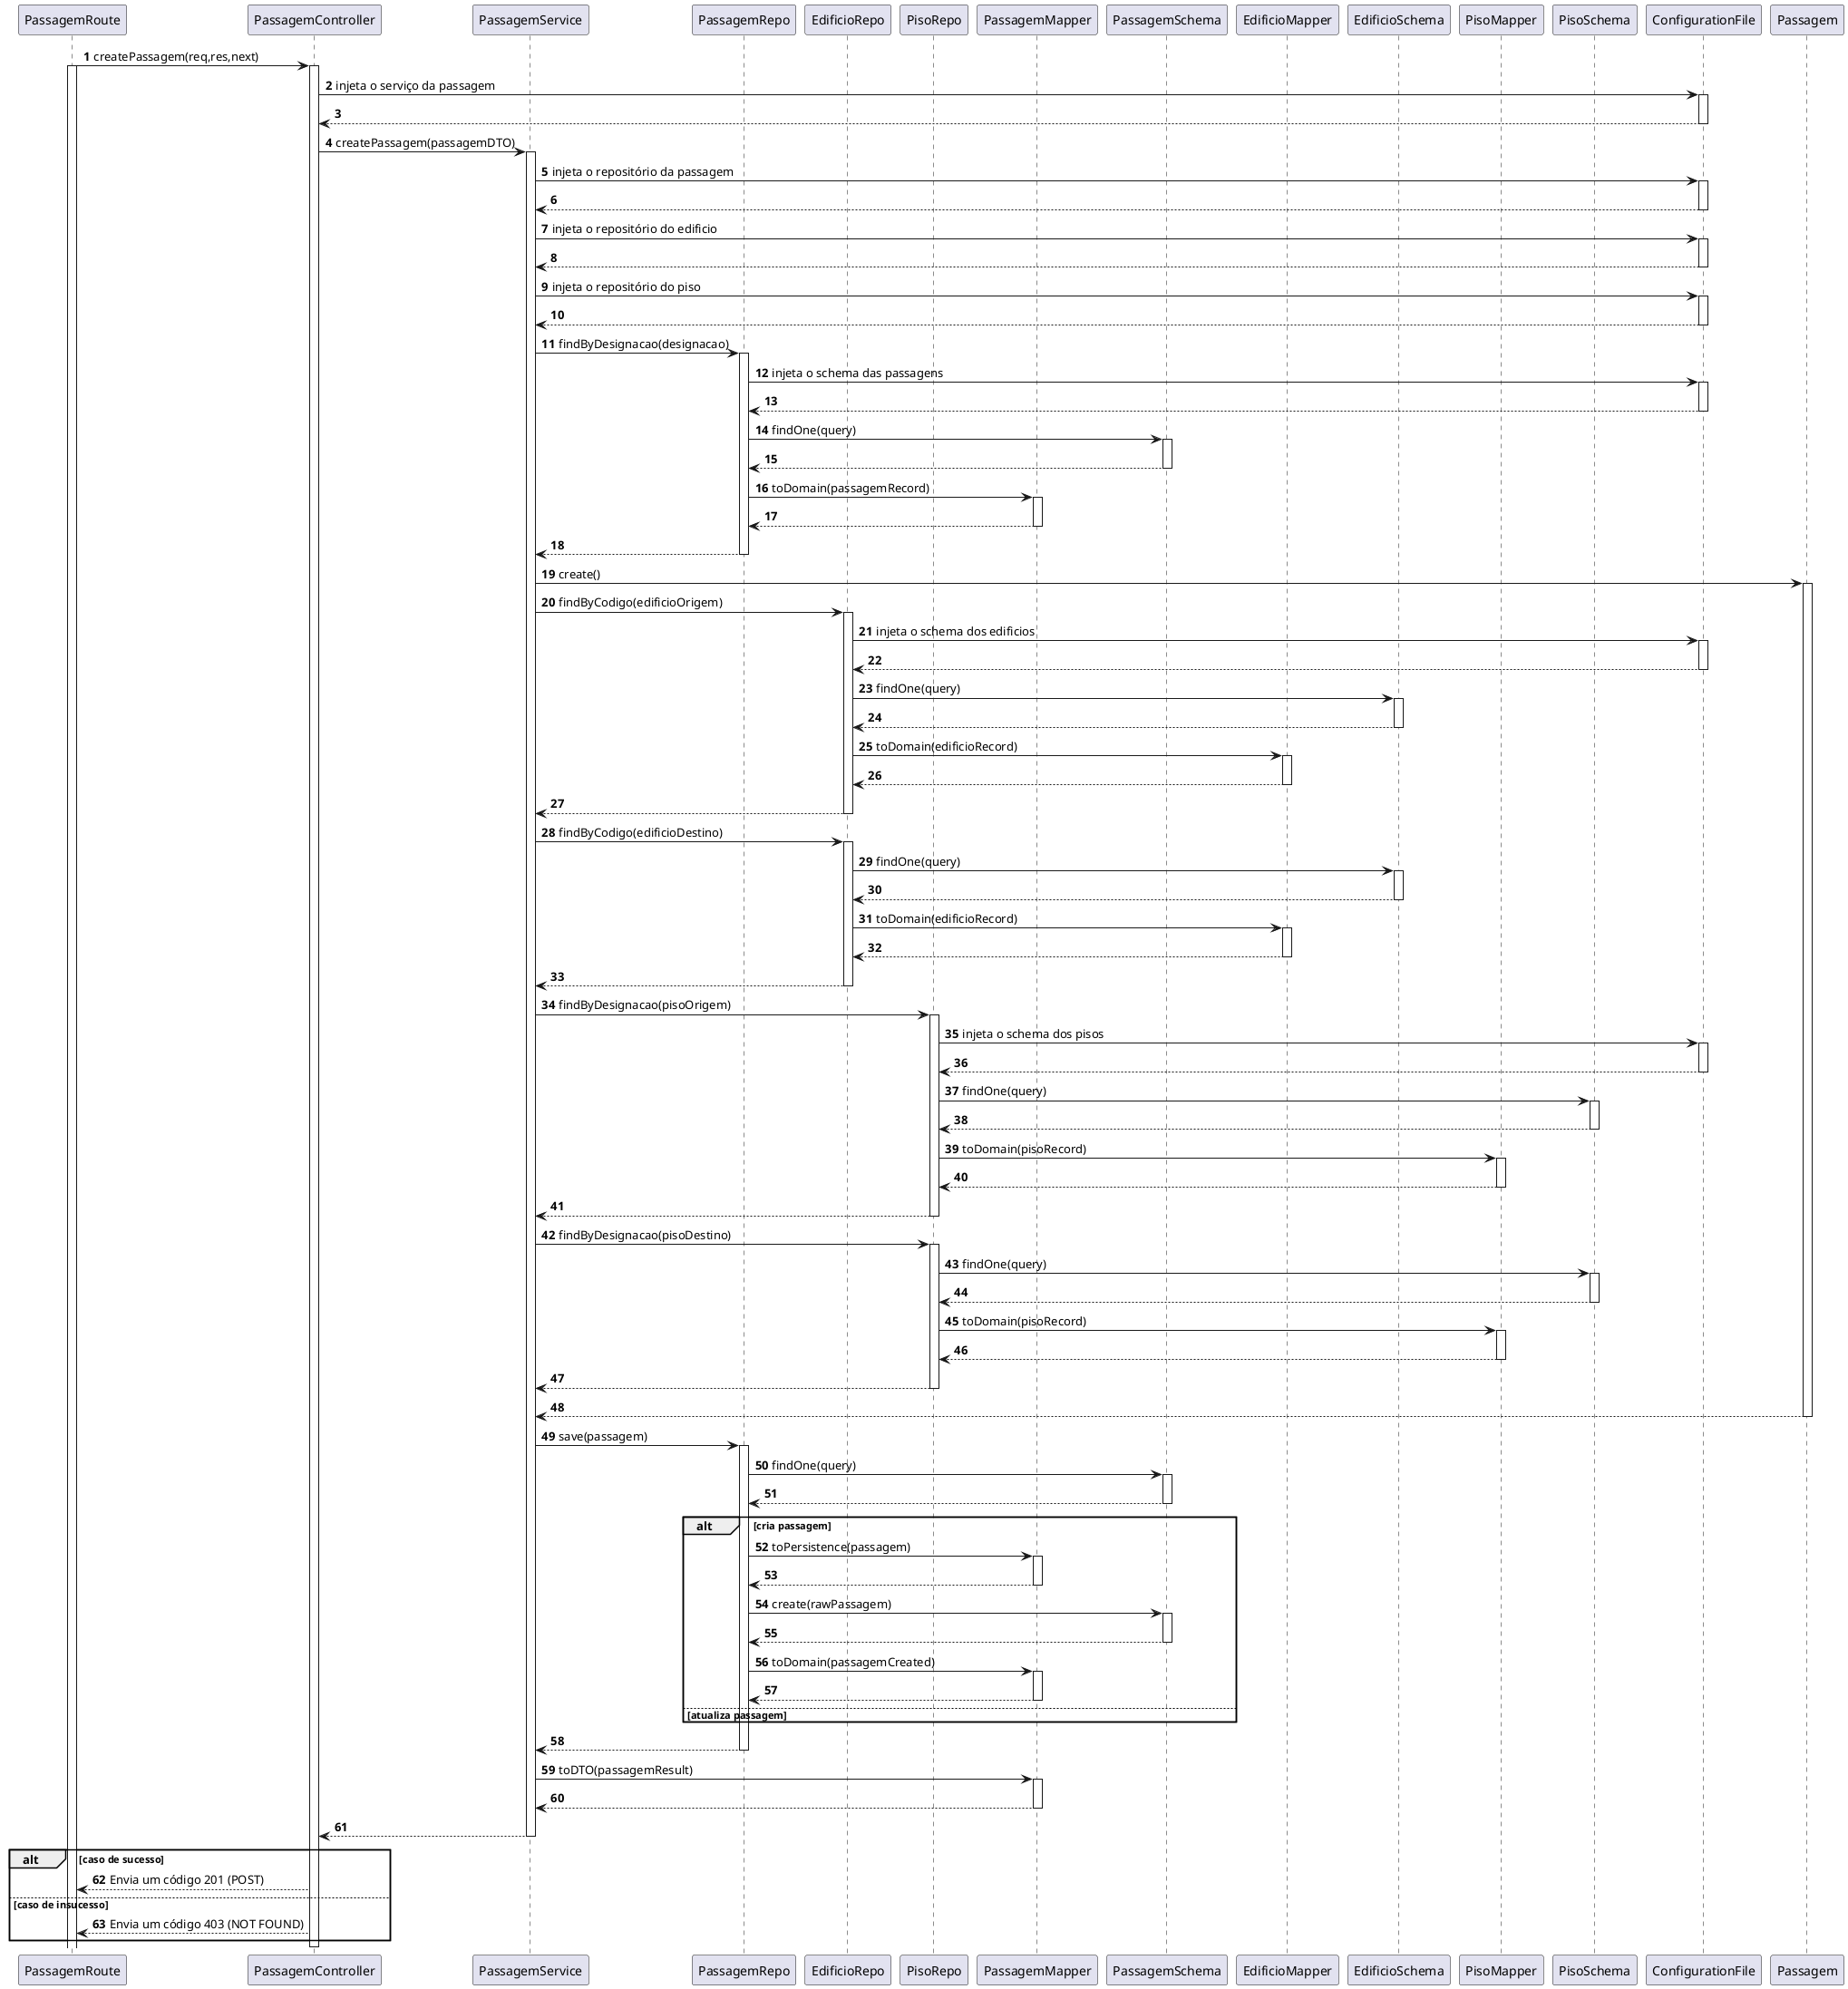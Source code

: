 @startuml sd
autonumber

participant PassagemRoute as route

participant PassagemController as ctrl

participant PassagemService as svc

participant PassagemRepo as repo

participant EdificioRepo as erepo

participant PisoRepo as prepo
participant PassagemMapper as mapper

participant PassagemSchema as schema
participant EdificioMapper as emapper

participant EdificioSchema as eschema
participant PisoMapper as pmapper

participant PisoSchema as pschema
participant ConfigurationFile as conf
participant Passagem as model


route -> ctrl++ : createPassagem(req,res,next)
route++
ctrl -> conf : injeta o serviço da passagem
conf++
conf --> ctrl
conf--
ctrl -> svc : createPassagem(passagemDTO)
svc++
svc -> conf : injeta o repositório da passagem
conf++
conf --> svc
conf--
svc -> conf : injeta o repositório do edificio
conf++
conf --> svc
conf--
svc -> conf : injeta o repositório do piso
conf++
conf --> svc
conf--
svc -> repo : findByDesignacao(designacao)
repo++
repo -> conf : injeta o schema das passagens
conf++
conf --> repo
conf--
repo -> schema : findOne(query)
schema++
schema --> repo
schema--
repo -> mapper : toDomain(passagemRecord)
mapper++
mapper --> repo
mapper--

repo --> svc
repo--
svc -> model : create()
model++

svc -> erepo : findByCodigo(edificioOrigem)
erepo++
erepo -> conf : injeta o schema dos edificios
conf++
conf --> erepo
conf--
erepo -> eschema : findOne(query)
eschema++

eschema --> erepo
eschema--
erepo -> emapper : toDomain(edificioRecord)
emapper++
emapper --> erepo
emapper--
erepo --> svc
erepo--

svc -> erepo : findByCodigo(edificioDestino)
erepo++
erepo -> eschema : findOne(query)
eschema++
eschema --> erepo
eschema--
erepo -> emapper : toDomain(edificioRecord)
emapper++
emapper --> erepo
emapper--
erepo --> svc
erepo--

svc -> prepo : findByDesignacao(pisoOrigem)
prepo++
prepo -> conf : injeta o schema dos pisos
conf++
conf --> prepo
conf--
prepo -> pschema : findOne(query)
pschema++
pschema --> prepo
pschema--
prepo -> pmapper : toDomain(pisoRecord)
pmapper++
pmapper --> prepo
pmapper--
prepo --> svc
prepo--

svc -> prepo : findByDesignacao(pisoDestino)
prepo++
prepo -> pschema : findOne(query)
pschema++
pschema --> prepo
pschema--
prepo -> pmapper : toDomain(pisoRecord)
pmapper++
pmapper --> prepo
pmapper--
prepo --> svc
prepo--

model --> svc
model--
svc -> repo: save(passagem)
repo++
repo -> schema : findOne(query)
schema++
schema --> repo
schema--
alt cria passagem
repo -> mapper : toPersistence(passagem)
mapper++
mapper --> repo
mapper--
repo -> schema : create(rawPassagem)

schema++
schema --> repo
schema--
repo -> mapper : toDomain(passagemCreated)
mapper++
mapper --> repo
mapper--
else atualiza passagem
end
repo --> svc
repo--
svc -> mapper : toDTO(passagemResult)
mapper++
mapper --> svc
mapper--
svc --> ctrl
svc--
alt caso de sucesso
    ctrl --> route : Envia um código 201 (POST)
else caso de insucesso
    ctrl --> route : Envia um código 403 (NOT FOUND)
end
ctrl--

